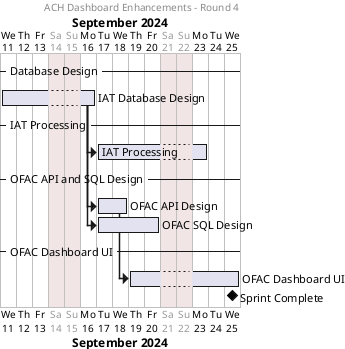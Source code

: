 @startgantt
saturday are closed
sunday are closed

header ACH Dashboard Enhancements - Round 4

Project starts 2024-09-11

-- Database Design --
[IAT Database Design] starts 2024-08-15 and lasts 4 days

-- IAT Processing --
[IAT Processing] starts at [IAT Database Design]'s end and lasts 5 days

-- OFAC API and SQL Design --
[OFAC API Design] starts at [IAT Database Design]'s end and lasts 2 days
[OFAC SQL Design] starts at [IAT Database Design]'s end and lasts 4 days

-- OFAC Dashboard UI --
[OFAC Dashboard UI] starts at [OFAC API Design]'s end and lasts 5 days

[Sprint Complete] happens at 2024-09-25

@endgantt
